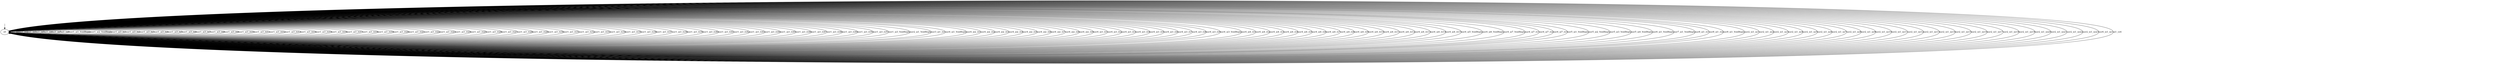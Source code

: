 digraph B {
s0 [label="s0"];
s0 -> s0 [label="ai1_ce1"];
s0 -> s0 [label="ai1_ce2"];
s0 -> s0 [label="ai1_ce3"];
s0 -> s0 [label="ai1_ce5"];
s0 -> s0 [label="ai1_ce6"];
s0 -> s0 [label="ai1_ce7"];
s0 -> s0 [label="ai1_ce8"];
s0 -> s0 [label="usr1_ai1_VoidReply"];
s0 -> s0 [label="usr1_ai2_VoidReply"];
s0 -> s0 [label="usr1_ai3_re1"];
s0 -> s0 [label="usr1_ai3_re2"];
s0 -> s0 [label="usr1_ai3_re3"];
s0 -> s0 [label="usr1_ai3_re4"];
s0 -> s0 [label="usr1_ai3_re5"];
s0 -> s0 [label="usr1_ai3_re6"];
s0 -> s0 [label="usr1_ai3_re7"];
s0 -> s0 [label="usr1_ai3_re8"];
s0 -> s0 [label="usr1_ai3_re9"];
s0 -> s0 [label="usr1_ai3_re10"];
s0 -> s0 [label="usr1_ai3_re11"];
s0 -> s0 [label="usr1_ai3_re12"];
s0 -> s0 [label="usr1_ai3_re13"];
s0 -> s0 [label="usr1_ai3_re14"];
s0 -> s0 [label="usr1_ai3_re15"];
s0 -> s0 [label="usr1_ai3_re16"];
s0 -> s0 [label="usr1_ai3_re17"];
s0 -> s0 [label="usr1_ai3_re18"];
s0 -> s0 [label="usr1_ai3_re19"];
s0 -> s0 [label="usr1_ai3_re20"];
s0 -> s0 [label="usr1_ai3_re21"];
s0 -> s0 [label="usr1_ai3_re22"];
s0 -> s0 [label="usr1_ai3_re23"];
s0 -> s0 [label="usr1_ai3_re24"];
s0 -> s0 [label="usr1_ai3_re25"];
s0 -> s0 [label="usr1_ai3_re26"];
s0 -> s0 [label="usr1_ai3_re27"];
s0 -> s0 [label="usr1_ai3_re28"];
s0 -> s0 [label="usr1_ai3_re29"];
s0 -> s0 [label="usr1_ai3_re30"];
s0 -> s0 [label="usr1_ai3_re31"];
s0 -> s0 [label="usr1_ai3_re32"];
s0 -> s0 [label="usr1_ai3_re33"];
s0 -> s0 [label="usr1_ai3_re34"];
s0 -> s0 [label="usr1_ai3_re35"];
s0 -> s0 [label="usr1_ai3_re36"];
s0 -> s0 [label="usr1_ai3_re37"];
s0 -> s0 [label="usr1_ai3_re38"];
s0 -> s0 [label="usr1_ai3_re39"];
s0 -> s0 [label="usr1_ai3_re40"];
s0 -> s0 [label="usr1_ai3_re41"];
s0 -> s0 [label="usr1_ai3_re42"];
s0 -> s0 [label="usr1_ai3_re43"];
s0 -> s0 [label="usr1_ai3_re44"];
s0 -> s0 [label="usr1_ai3_re45"];
s0 -> s0 [label="usr1_ai3_re46"];
s0 -> s0 [label="usr1_ai3_re47"];
s0 -> s0 [label="usr1_ai3_re48"];
s0 -> s0 [label="usr1_ai3_re49"];
s0 -> s0 [label="usr1_ai3_re50"];
s0 -> s0 [label="usr1_ai3_re51"];
s0 -> s0 [label="usr1_ai3_VoidReply"];
s0 -> s0 [label="usr2_ai1_VoidReply"];
s0 -> s0 [label="usr3_ai1_re1"];
s0 -> s0 [label="usr4_ai1_VoidReply"];
s0 -> s0 [label="usr4_ai2_re1"];
s0 -> s0 [label="usr4_ai2_re2"];
s0 -> s0 [label="usr4_ai2_re3"];
s0 -> s0 [label="usr4_ai2_re4"];
s0 -> s0 [label="usr4_ai2_re5"];
s0 -> s0 [label="usr4_ai2_re6"];
s0 -> s0 [label="usr4_ai2_re7"];
s0 -> s0 [label="usr4_ai2_re8"];
s0 -> s0 [label="usr4_ai2_re9"];
s0 -> s0 [label="usr4_ai3_re1"];
s0 -> s0 [label="usr4_ai3_re2"];
s0 -> s0 [label="usr4_ai3_re3"];
s0 -> s0 [label="usr4_ai3_re4"];
s0 -> s0 [label="usr4_ai3_re5"];
s0 -> s0 [label="usr4_ai3_re6"];
s0 -> s0 [label="usr4_ai3_re7"];
s0 -> s0 [label="usr4_ai3_re8"];
s0 -> s0 [label="usr4_ai3_re9"];
s0 -> s0 [label="usr4_ai3_VoidReply"];
s0 -> s0 [label="usr4_ai4_re1"];
s0 -> s0 [label="usr4_ai4_re2"];
s0 -> s0 [label="usr4_ai4_re3"];
s0 -> s0 [label="usr4_ai4_re4"];
s0 -> s0 [label="usr4_ai4_re5"];
s0 -> s0 [label="usr4_ai4_re6"];
s0 -> s0 [label="usr4_ai4_re7"];
s0 -> s0 [label="usr4_ai4_re8"];
s0 -> s0 [label="usr4_ai4_re9"];
s0 -> s0 [label="usr4_ai4_re10"];
s0 -> s0 [label="usr4_ai4_re11"];
s0 -> s0 [label="usr4_ai4_re12"];
s0 -> s0 [label="usr4_ai4_re13"];
s0 -> s0 [label="usr4_ai4_re14"];
s0 -> s0 [label="usr4_ai4_re15"];
s0 -> s0 [label="usr4_ai5_VoidReply"];
s0 -> s0 [label="usr4_ai6_VoidReply"];
s0 -> s0 [label="usr4_ai7_VoidReply"];
s0 -> s0 [label="usr4_ai7_re1"];
s0 -> s0 [label="usr4_ai7_re2"];
s0 -> s0 [label="usr4_ai7_re3"];
s0 -> s0 [label="usr5_ai1_VoidReply"];
s0 -> s0 [label="usr5_ai2_VoidReply"];
s0 -> s0 [label="usr5_ai3_VoidReply"];
s0 -> s0 [label="usr5_ai4_VoidReply"];
s0 -> s0 [label="usr6_ai1_VoidReply"];
s0 -> s0 [label="usr7_ai1_VoidReply"];
s0 -> s0 [label="usr8_ai1_re1"];
s0 -> s0 [label="usr8_ai1_re2"];
s0 -> s0 [label="usr8_ai1_VoidReply"];
s0 -> s0 [label="usr2_ni1_ne1"];
s0 -> s0 [label="usr2_ni1_ne2"];
s0 -> s0 [label="usr2_ni1_ne3"];
s0 -> s0 [label="usr2_ni1_ne4"];
s0 -> s0 [label="usr2_ni1_ne5"];
s0 -> s0 [label="usr2_ni1_ne6"];
s0 -> s0 [label="usr2_ni1_ne7"];
s0 -> s0 [label="usr2_ni1_ne8"];
s0 -> s0 [label="usr2_ni1_ne9"];
s0 -> s0 [label="usr2_ni1_ne10"];
s0 -> s0 [label="usr2_ni1_ne11"];
s0 -> s0 [label="usr2_ni1_ne12"];
s0 -> s0 [label="usr2_ni1_ne13"];
s0 -> s0 [label="usr2_ni1_ne14"];
s0 -> s0 [label="usr2_ni1_ne15"];
s0 -> s0 [label="usr2_ni1_ne16"];
s0 -> s0 [label="usr2_ni1_ne17"];
s0 -> s0 [label="usr2_ni1_ne18"];
s0 -> s0 [label="usr2_ni1_ne19"];
s0 -> s0 [label="usr2_ni1_ne20"];
s0 -> s0 [label="usr2_ni1_ne21"];
s0 -> s0 [label="usr2_ni1_ne22"];
s0 -> s0 [label="usr2_ni1_ne23"];
s0 -> s0 [label="usr6_ni1_ne1"];
s0 -> s0 [label="ai1_ce4"];
__start0 [shape=none, label=""];
__start0 -> s0 [label=""];
}
